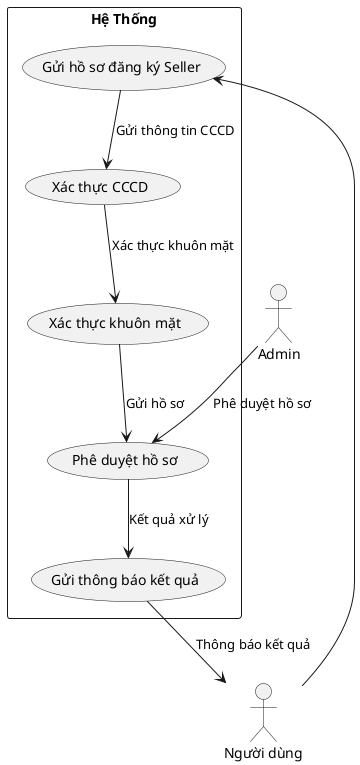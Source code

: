 @startuml
actor "Người dùng" as User
actor "Admin" as Admin
rectangle "Hệ Thống" {
    usecase "Gửi hồ sơ đăng ký Seller" as UC_SubmitSellerApplication
    usecase "Xác thực CCCD" as UC_VerifyCCCD
    usecase "Xác thực khuôn mặt" as UC_VerifyFace
    usecase "Phê duyệt hồ sơ" as UC_ApproveApplication
    usecase "Gửi thông báo kết quả" as UC_SendResult
}

User --> UC_SubmitSellerApplication
UC_SubmitSellerApplication --> UC_VerifyCCCD : Gửi thông tin CCCD
UC_VerifyCCCD --> UC_VerifyFace : Xác thực khuôn mặt

UC_VerifyFace --> UC_ApproveApplication : Gửi hồ sơ
Admin --> UC_ApproveApplication : Phê duyệt hồ sơ
UC_ApproveApplication --> UC_SendResult : Kết quả xử lý
UC_SendResult --> User : Thông báo kết quả
@enduml
